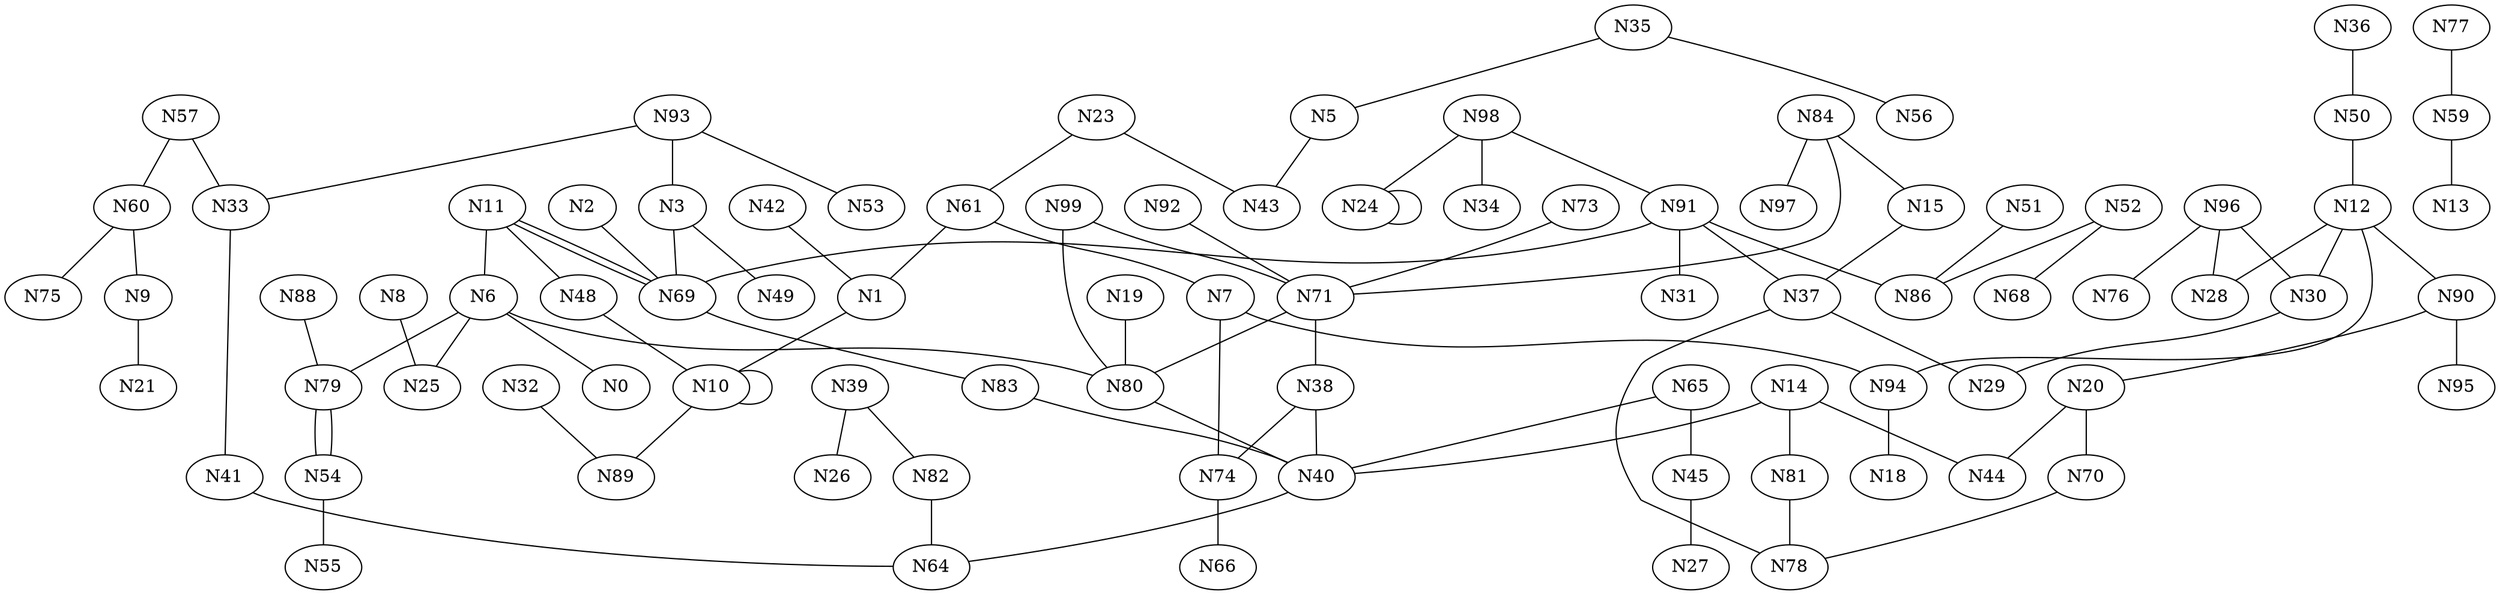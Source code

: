 graph g {
N1 -- N10;
N2 -- N69;
N3 -- N49;
N3 -- N69;
N5 -- N43;
N6 -- N0;
N6 -- N25;
N6 -- N79;
N6 -- N80;
N7 -- N74;
N7 -- N94;
N8 -- N25;
N9 -- N21;
N10 -- N10;
N10 -- N89;
N11 -- N6;
N11 -- N48;
N11 -- N69;
N12 -- N28;
N12 -- N30;
N12 -- N90;
N12 -- N94;
N14 -- N40;
N14 -- N44;
N14 -- N81;
N15 -- N37;
N19 -- N80;
N20 -- N44;
N20 -- N70;
N23 -- N43;
N23 -- N61;
N24 -- N24;
N30 -- N29;
N32 -- N89;
N33 -- N41;
N35 -- N5;
N35 -- N56;
N36 -- N50;
N37 -- N29;
N37 -- N78;
N38 -- N40;
N38 -- N74;
N39 -- N26;
N39 -- N82;
N40 -- N64;
N41 -- N64;
N42 -- N1;
N45 -- N27;
N48 -- N10;
N50 -- N12;
N51 -- N86;
N52 -- N68;
N52 -- N86;
N54 -- N55;
N54 -- N79;
N57 -- N33;
N57 -- N60;
N59 -- N13;
N60 -- N9;
N60 -- N75;
N61 -- N1;
N61 -- N7;
N65 -- N40;
N65 -- N45;
N69 -- N11;
N69 -- N83;
N70 -- N78;
N71 -- N38;
N71 -- N80;
N73 -- N71;
N74 -- N66;
N77 -- N59;
N79 -- N54;
N80 -- N40;
N81 -- N78;
N82 -- N64;
N83 -- N40;
N84 -- N15;
N84 -- N71;
N84 -- N97;
N88 -- N79;
N90 -- N20;
N90 -- N95;
N91 -- N31;
N91 -- N37;
N91 -- N69;
N91 -- N86;
N92 -- N71;
N93 -- N3;
N93 -- N33;
N93 -- N53;
N94 -- N18;
N96 -- N28;
N96 -- N30;
N96 -- N76;
N98 -- N24;
N98 -- N34;
N98 -- N91;
N99 -- N71;
N99 -- N80;
}
